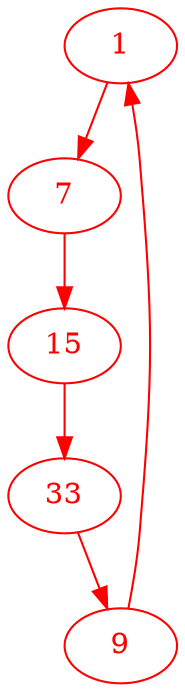 digraph g{
node [color = red, fontcolor=red]; 1 7 9 15 33 ;
1 -> 7 [color=red] ;
7 -> 15 [color=red] ;
9 -> 1 [color=red] ;
15 -> 33 [color=red] ;
33 -> 9 [color=red] ;
}
